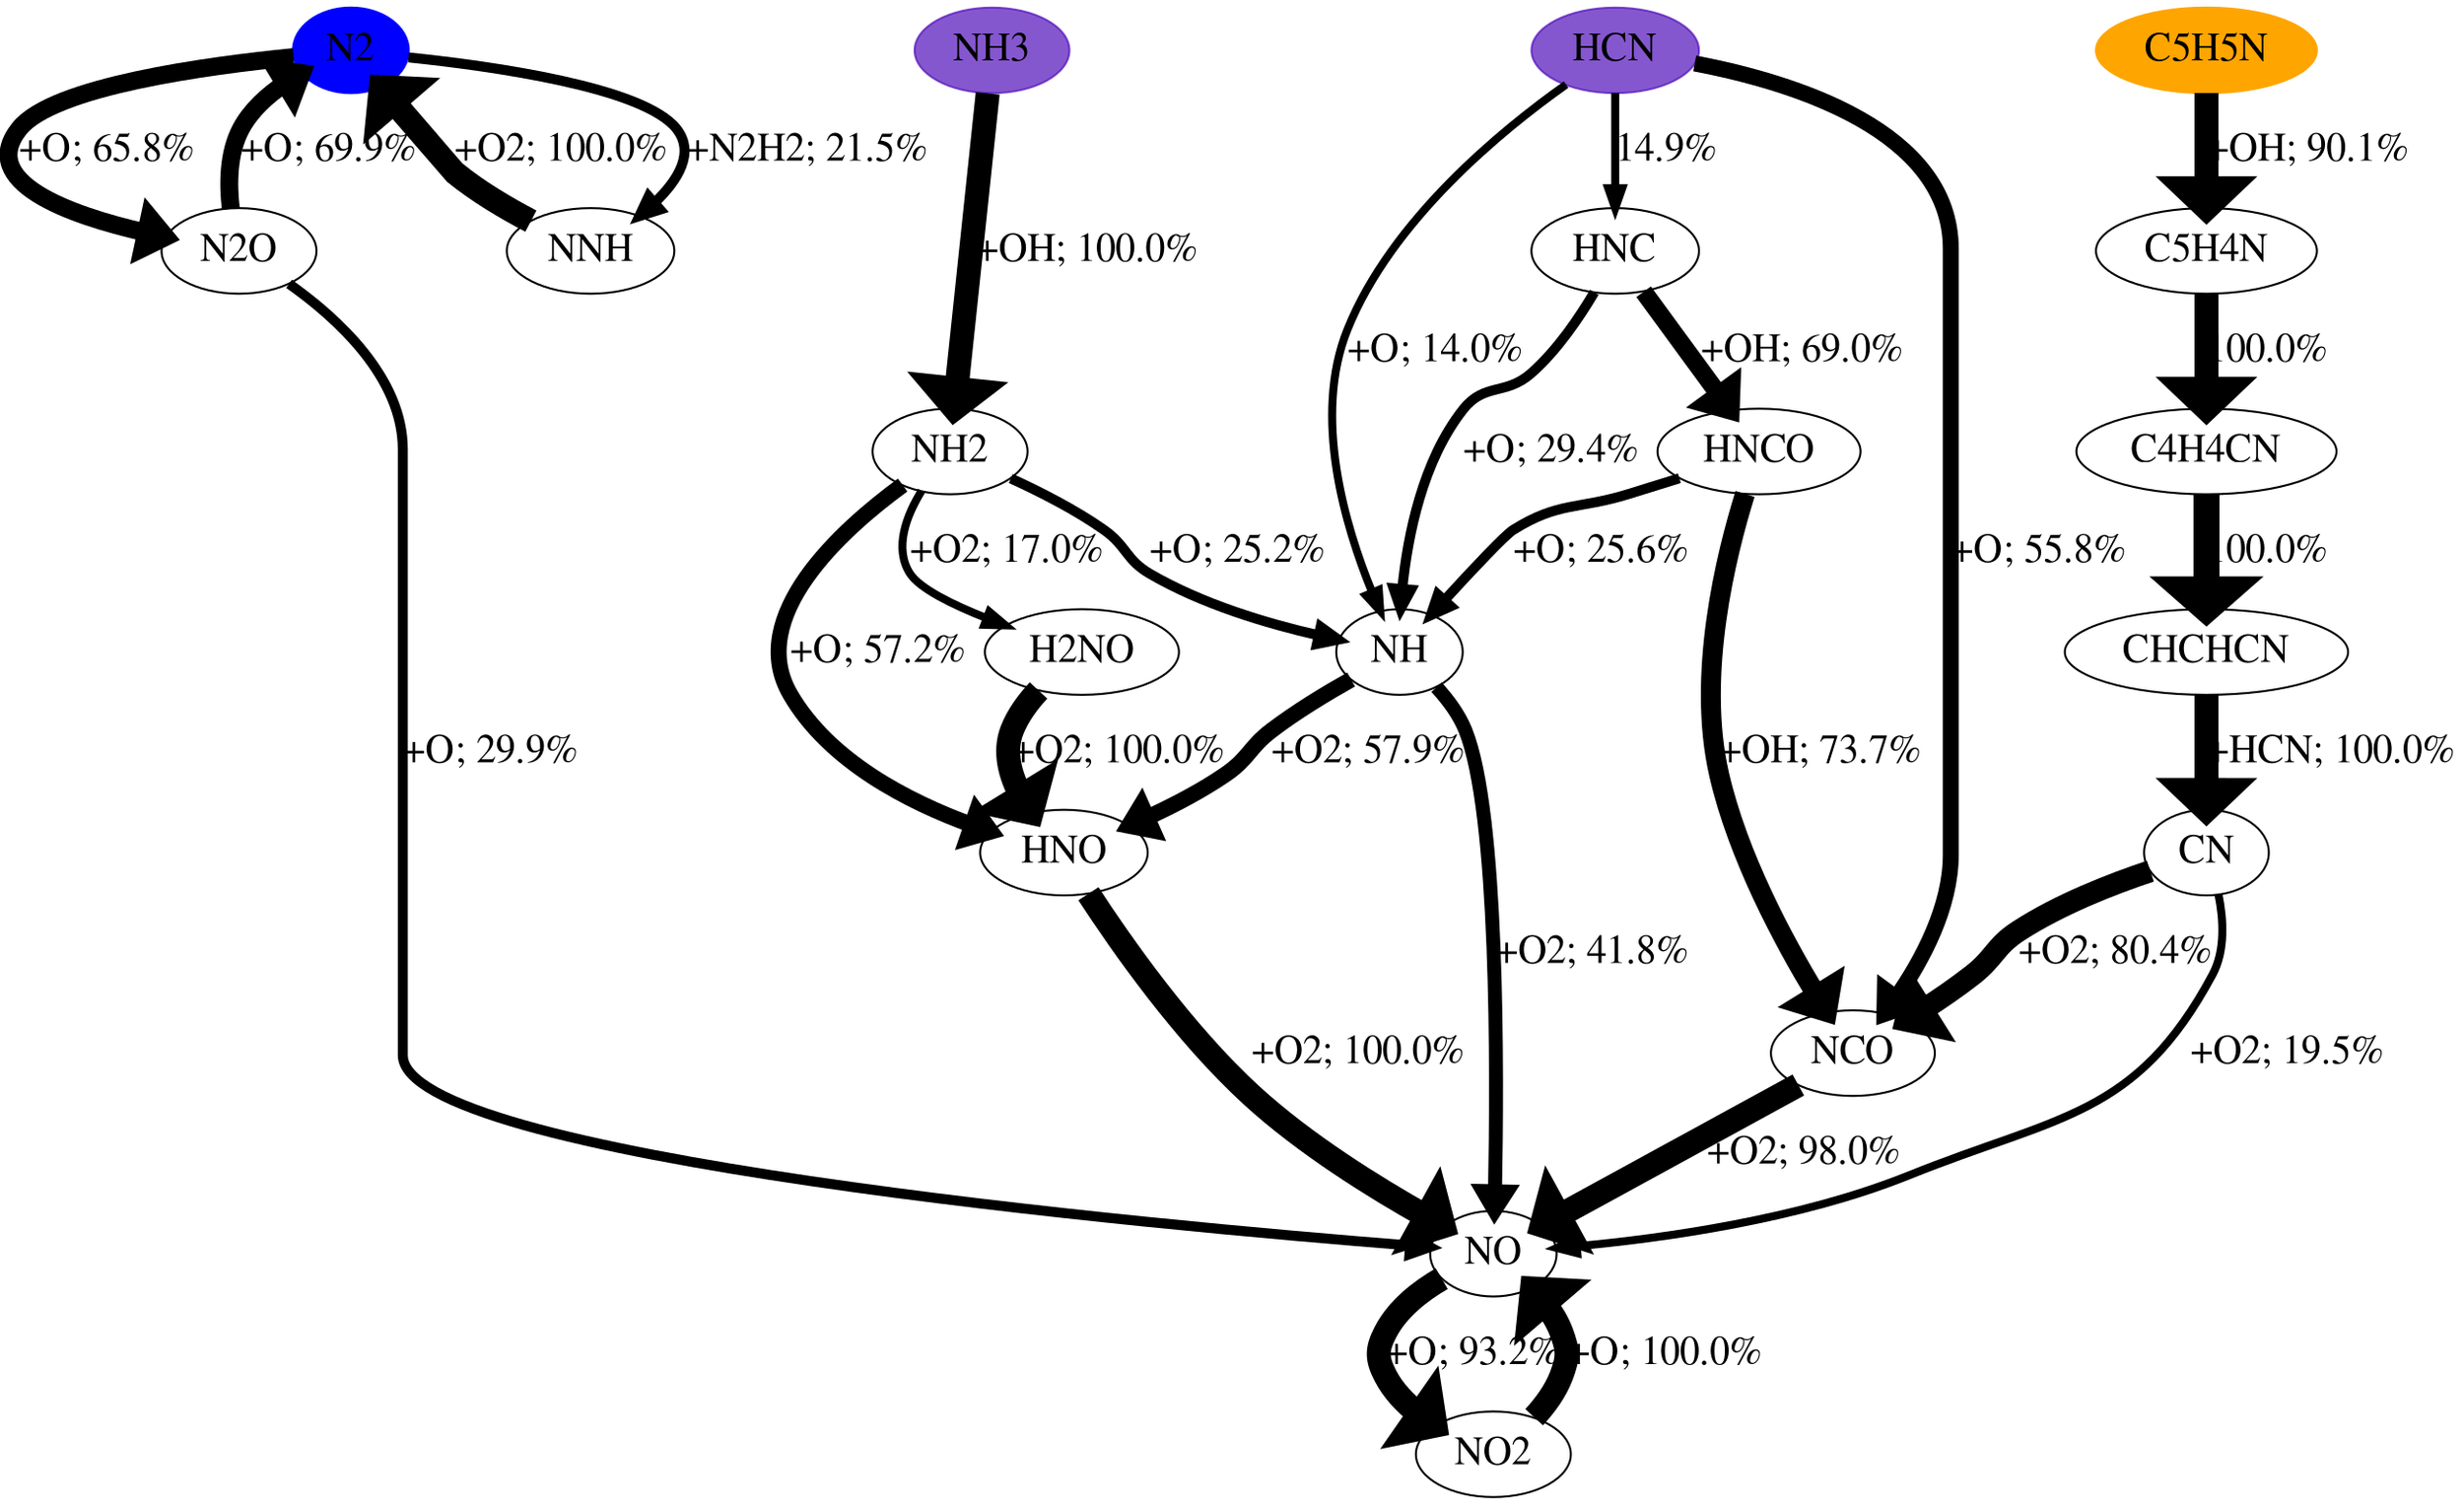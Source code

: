 digraph {
    graph [b="0,0,1558,558", rankdir=TB, center=true];
	NO -> NO2 [label="+O; 93.2%" fontcolor=black fontname=Times fontsize=20 penwidth=12]
	NH3 -> NH2 [label="+OH; 100.0%" fontcolor=black fontname=Times fontsize=20 penwidth=12]
	N2 -> NNH [label="+N2H2; 21.5%" fontcolor=black fontname=Times fontsize=20 penwidth=5]
	N2 -> N2O [label="+O; 65.8%" fontcolor=black fontname=Times fontsize=20 penwidth=9]
	NO2 -> NO [label="+O; 100.0%" fontcolor=black fontname=Times fontsize=20 penwidth=12]
	C5H5N -> C5H4N [label="+OH; 90.1%" fontcolor=black fontname=Times fontsize=20 penwidth=12]
	HCN -> NH [label="+O; 14.0%" fontcolor=black fontname=Times fontsize=20 penwidth=4]
	HCN -> HNC [label="14.9%" fontcolor=black fontname=Times fontsize=20 penwidth=4]
	HCN -> NCO [label="+O; 55.8%" fontcolor=black fontname=Times fontsize=20 penwidth=8]
	NH2 -> NH [label="+O; 25.2%" fontcolor=black fontname=Times fontsize=20 penwidth=5]
	NH2 -> HNO [label="+O; 57.2%" fontcolor=black fontname=Times fontsize=20 penwidth=8]
	NH2 -> H2NO [label="+O2; 17.0%" fontcolor=black fontname=Times fontsize=20 penwidth=4]
	NNH -> N2 [label="+O2; 100.0%" fontcolor=black fontname=Times fontsize=20 penwidth=12]
	N2O -> N2 [label="+O; 69.9%" fontcolor=black fontname=Times fontsize=20 penwidth=9]
	N2O -> NO [label="+O; 29.9%" fontcolor=black fontname=Times fontsize=20 penwidth=5]
	C5H4N -> C4H4CN [label="100.0%" fontcolor=black fontname=Times fontsize=20 penwidth=12]
	NH -> HNO [label="+O2; 57.9%" fontcolor=black fontname=Times fontsize=20 penwidth=8]
	NH -> NO [label="+O2; 41.8%" fontcolor=black fontname=Times fontsize=20 penwidth=7]
	HNC -> NH [label="+O; 29.4%" fontcolor=black fontname=Times fontsize=20 penwidth=5]
	HNC -> HNCO [label="+OH; 69.0%" fontcolor=black fontname=Times fontsize=20 penwidth=9]
	NCO -> NO [label="+O2; 98.0%" fontcolor=black fontname=Times fontsize=20 penwidth=12]
	HNO -> NO [label="+O2; 100.0%" fontcolor=black fontname=Times fontsize=20 penwidth=12]
	H2NO -> HNO [label="+O2; 100.0%" fontcolor=black fontname=Times fontsize=20 penwidth=12]
	C4H4CN -> CHCHCN [label="100.0%" fontcolor=black fontname=Times fontsize=20 penwidth=13]
	HNCO -> NH [label="+O; 25.6%" fontcolor=black fontname=Times fontsize=20 penwidth=5]
	HNCO -> NCO [label="+OH; 73.7%" fontcolor=black fontname=Times fontsize=20 penwidth=10]
	CHCHCN -> CN [label="+HCN; 100.0%" fontcolor=black fontname=Times fontsize=20 penwidth=12]
	CN -> NO [label="+O2; 19.5%" fontcolor=black fontname=Times fontsize=20 penwidth=4]
	CN -> NCO [label="+O2; 80.4%" fontcolor=black fontname=Times fontsize=20 penwidth=11]
	NO [fontname=Times fontsize=20]
	NH3 [fontname=Times fontsize=20]
	N2 [fontname=Times fontsize=20]
	NO2 [fontname=Times fontsize=20]
	C5H5N [fontname=Times fontsize=20]
	HCN [fontname=Times fontsize=20]
	NH2 [fontname=Times fontsize=20]
	NNH [fontname=Times fontsize=20]
	N2O [fontname=Times fontsize=20]
	C5H4N [fontname=Times fontsize=20]
	NH [fontname=Times fontsize=20]
	HNC [fontname=Times fontsize=20]
	NCO [fontname=Times fontsize=20]
	HNO [fontname=Times fontsize=20]
	H2NO [fontname=Times fontsize=20]
	C4H4CN [fontname=Times fontsize=20]
	HNCO [fontname=Times fontsize=20]
	CHCHCN [fontname=Times fontsize=20]
	CN [fontname=Times fontsize=20]
	HCN [color="#500dbab1" fillcolor="#500dbab1" style=filled]
	NH3 [color="#500dbab1" fillcolor="#500dbab1" style=filled]
	C5H5N [color=orange fillcolor=orange style=filled]
	N2 [color=blue fillcolor=blue style=filled]

    {rank="source"; C5H5N,NH3,HCN,N2}
}